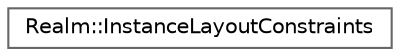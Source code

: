 digraph "Graphical Class Hierarchy"
{
 // LATEX_PDF_SIZE
  bgcolor="transparent";
  edge [fontname=Helvetica,fontsize=10,labelfontname=Helvetica,labelfontsize=10];
  node [fontname=Helvetica,fontsize=10,shape=box,height=0.2,width=0.4];
  rankdir="LR";
  Node0 [id="Node000000",label="Realm::InstanceLayoutConstraints",height=0.2,width=0.4,color="grey40", fillcolor="white", style="filled",URL="$classRealm_1_1InstanceLayoutConstraints.html",tooltip=" "];
}
